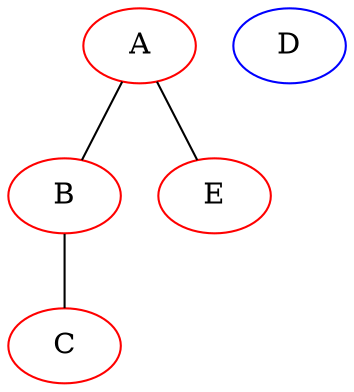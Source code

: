 graph {
A [color=red];
B [color=red];
C [color=red];
D [color=blue];
E [color=red];
A -- B
B -- C
A -- E
D
}